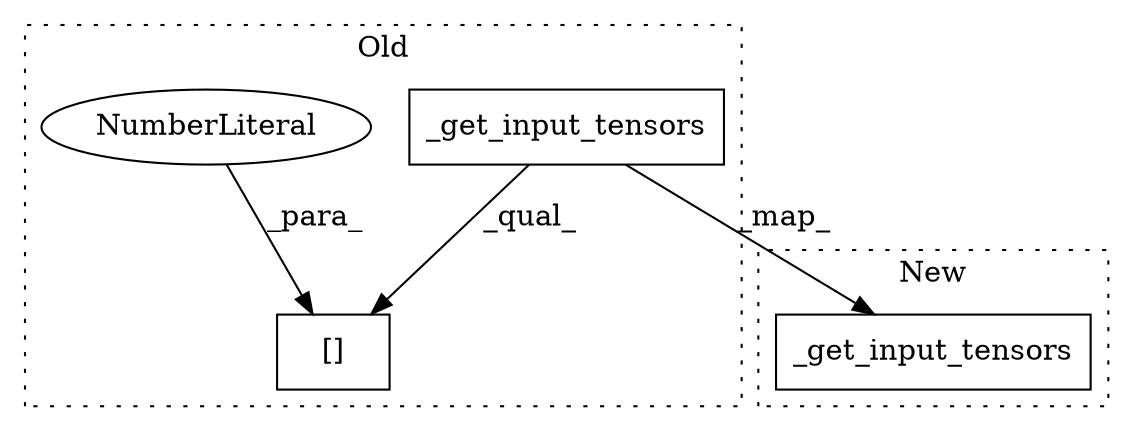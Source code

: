 digraph G {
subgraph cluster0 {
1 [label="_get_input_tensors" a="32" s="53238,53261" l="19,1" shape="box"];
3 [label="[]" a="2" s="53233,53264" l="30,1" shape="box"];
4 [label="NumberLiteral" a="34" s="53263" l="1" shape="ellipse"];
label = "Old";
style="dotted";
}
subgraph cluster1 {
2 [label="_get_input_tensors" a="32" s="67981,68004" l="19,1" shape="box"];
label = "New";
style="dotted";
}
1 -> 3 [label="_qual_"];
1 -> 2 [label="_map_"];
4 -> 3 [label="_para_"];
}